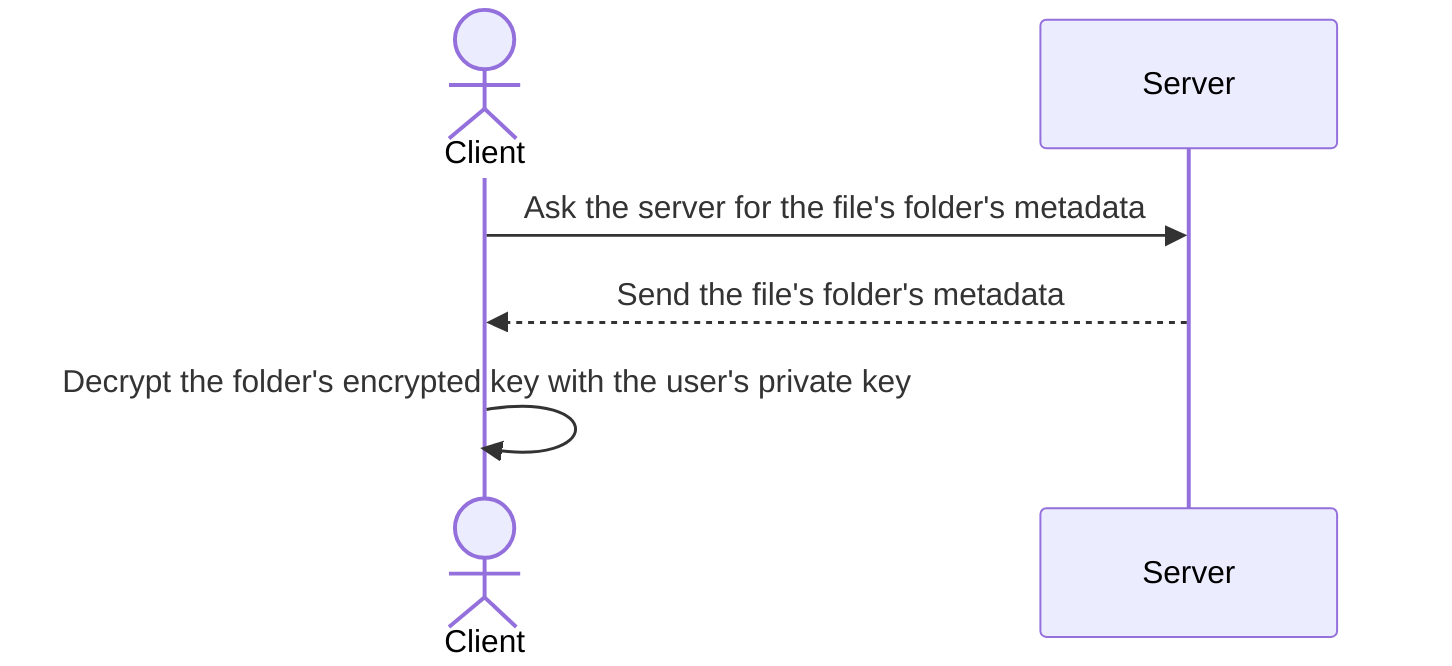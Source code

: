 sequenceDiagram
    actor C as Client
    participant S as Server

    C->>S: Ask the server for the file's folder's metadata
    S-->>C: Send the file's folder's metadata

    C->>C: Decrypt the folder's encrypted key with the user's private key